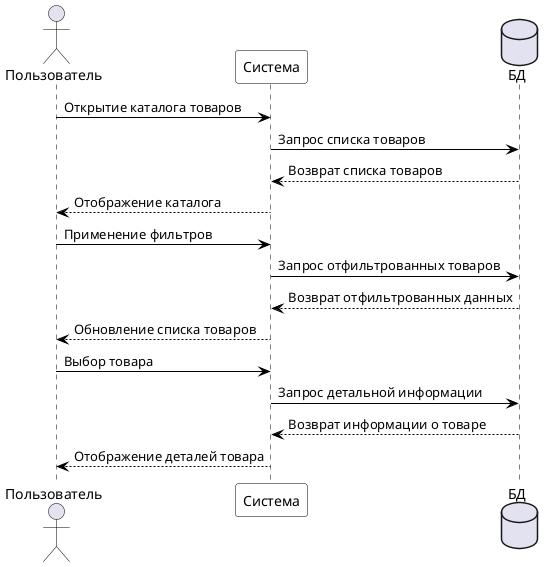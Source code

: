 @startuml
skinparam sequence {
    ArrowColor Black
    ActorBorderColor Black
    LifeLineBorderColor Black
    LifeLineBackgroundColor White
    ParticipantBorderColor Black
    ParticipantBackgroundColor White
    ParticipantFontColor Black
}

actor Пользователь
participant "Система" as System
database "БД" as DB

Пользователь -> System: Открытие каталога товаров
System -> DB: Запрос списка товаров
DB --> System: Возврат списка товаров
System --> Пользователь: Отображение каталога
Пользователь -> System: Применение фильтров
System -> DB: Запрос отфильтрованных товаров
DB --> System: Возврат отфильтрованных данных
System --> Пользователь: Обновление списка товаров
Пользователь -> System: Выбор товара
System -> DB: Запрос детальной информации
DB --> System: Возврат информации о товаре
System --> Пользователь: Отображение деталей товара

@enduml
